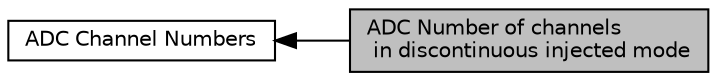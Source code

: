 digraph "ADC Number of channels in discontinuous injected mode"
{
  edge [fontname="Helvetica",fontsize="10",labelfontname="Helvetica",labelfontsize="10"];
  node [fontname="Helvetica",fontsize="10",shape=record];
  rankdir=LR;
  Node1 [label="ADC Channel Numbers",height=0.2,width=0.4,color="black", fillcolor="white", style="filled",URL="$group__adc__channel.html"];
  Node0 [label="ADC Number of channels\l in discontinuous injected mode",height=0.2,width=0.4,color="black", fillcolor="grey75", style="filled", fontcolor="black"];
  Node1->Node0 [shape=plaintext, dir="back", style="solid"];
}

